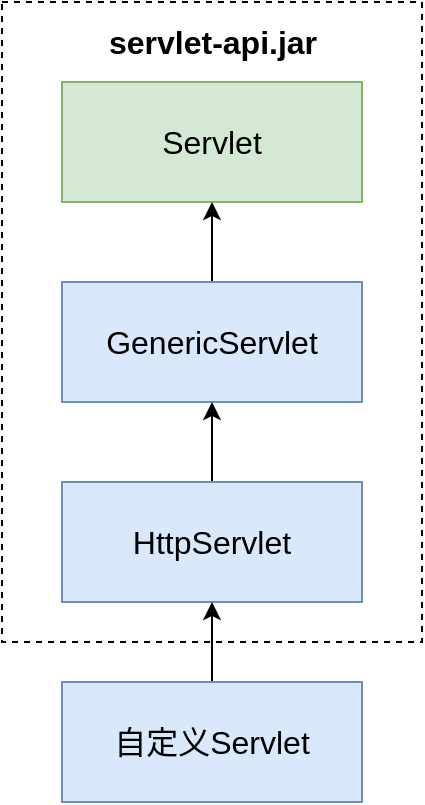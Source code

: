 <mxfile version="13.6.0" type="github">
  <diagram id="fcMf1Q1ALH48_bRgjCHv" name="Page-1">
    <mxGraphModel dx="1038" dy="548" grid="1" gridSize="10" guides="1" tooltips="1" connect="1" arrows="1" fold="1" page="1" pageScale="1" pageWidth="827" pageHeight="1169" math="0" shadow="0">
      <root>
        <mxCell id="0" />
        <mxCell id="1" parent="0" />
        <mxCell id="L5DwalBrorsTXMGHGpLV-8" value="" style="rounded=0;whiteSpace=wrap;html=1;fontSize=16;dashed=1;fontColor=#6600CC;" vertex="1" parent="1">
          <mxGeometry x="240" y="60" width="210" height="320" as="geometry" />
        </mxCell>
        <mxCell id="L5DwalBrorsTXMGHGpLV-1" value="Servlet" style="rounded=0;whiteSpace=wrap;html=1;fontSize=16;fillColor=#d5e8d4;strokeColor=#82b366;" vertex="1" parent="1">
          <mxGeometry x="270" y="100" width="150" height="60" as="geometry" />
        </mxCell>
        <mxCell id="L5DwalBrorsTXMGHGpLV-3" style="edgeStyle=orthogonalEdgeStyle;rounded=0;orthogonalLoop=1;jettySize=auto;html=1;exitX=0.5;exitY=0;exitDx=0;exitDy=0;entryX=0.5;entryY=1;entryDx=0;entryDy=0;fontSize=16;" edge="1" parent="1" source="L5DwalBrorsTXMGHGpLV-2" target="L5DwalBrorsTXMGHGpLV-1">
          <mxGeometry relative="1" as="geometry" />
        </mxCell>
        <mxCell id="L5DwalBrorsTXMGHGpLV-2" value="GenericServlet" style="rounded=0;whiteSpace=wrap;html=1;fontSize=16;fillColor=#dae8fc;strokeColor=#6c8ebf;" vertex="1" parent="1">
          <mxGeometry x="270" y="200" width="150" height="60" as="geometry" />
        </mxCell>
        <mxCell id="L5DwalBrorsTXMGHGpLV-5" style="edgeStyle=orthogonalEdgeStyle;rounded=0;orthogonalLoop=1;jettySize=auto;html=1;exitX=0.5;exitY=0;exitDx=0;exitDy=0;entryX=0.5;entryY=1;entryDx=0;entryDy=0;fontSize=16;" edge="1" parent="1" source="L5DwalBrorsTXMGHGpLV-4" target="L5DwalBrorsTXMGHGpLV-2">
          <mxGeometry relative="1" as="geometry" />
        </mxCell>
        <mxCell id="L5DwalBrorsTXMGHGpLV-4" value="HttpServlet" style="rounded=0;whiteSpace=wrap;html=1;fontSize=16;fillColor=#dae8fc;strokeColor=#6c8ebf;" vertex="1" parent="1">
          <mxGeometry x="270" y="300" width="150" height="60" as="geometry" />
        </mxCell>
        <mxCell id="L5DwalBrorsTXMGHGpLV-7" style="edgeStyle=orthogonalEdgeStyle;rounded=0;orthogonalLoop=1;jettySize=auto;html=1;exitX=0.5;exitY=0;exitDx=0;exitDy=0;entryX=0.5;entryY=1;entryDx=0;entryDy=0;fontSize=16;" edge="1" parent="1" source="L5DwalBrorsTXMGHGpLV-6" target="L5DwalBrorsTXMGHGpLV-4">
          <mxGeometry relative="1" as="geometry" />
        </mxCell>
        <mxCell id="L5DwalBrorsTXMGHGpLV-6" value="自定义Servlet" style="rounded=0;whiteSpace=wrap;html=1;fontSize=16;fillColor=#dae8fc;strokeColor=#6c8ebf;" vertex="1" parent="1">
          <mxGeometry x="270" y="400" width="150" height="60" as="geometry" />
        </mxCell>
        <mxCell id="L5DwalBrorsTXMGHGpLV-9" value="servlet-api.jar" style="text;html=1;align=center;verticalAlign=middle;resizable=0;points=[];autosize=1;fontSize=16;fontStyle=1" vertex="1" parent="1">
          <mxGeometry x="285" y="70" width="120" height="20" as="geometry" />
        </mxCell>
      </root>
    </mxGraphModel>
  </diagram>
</mxfile>
